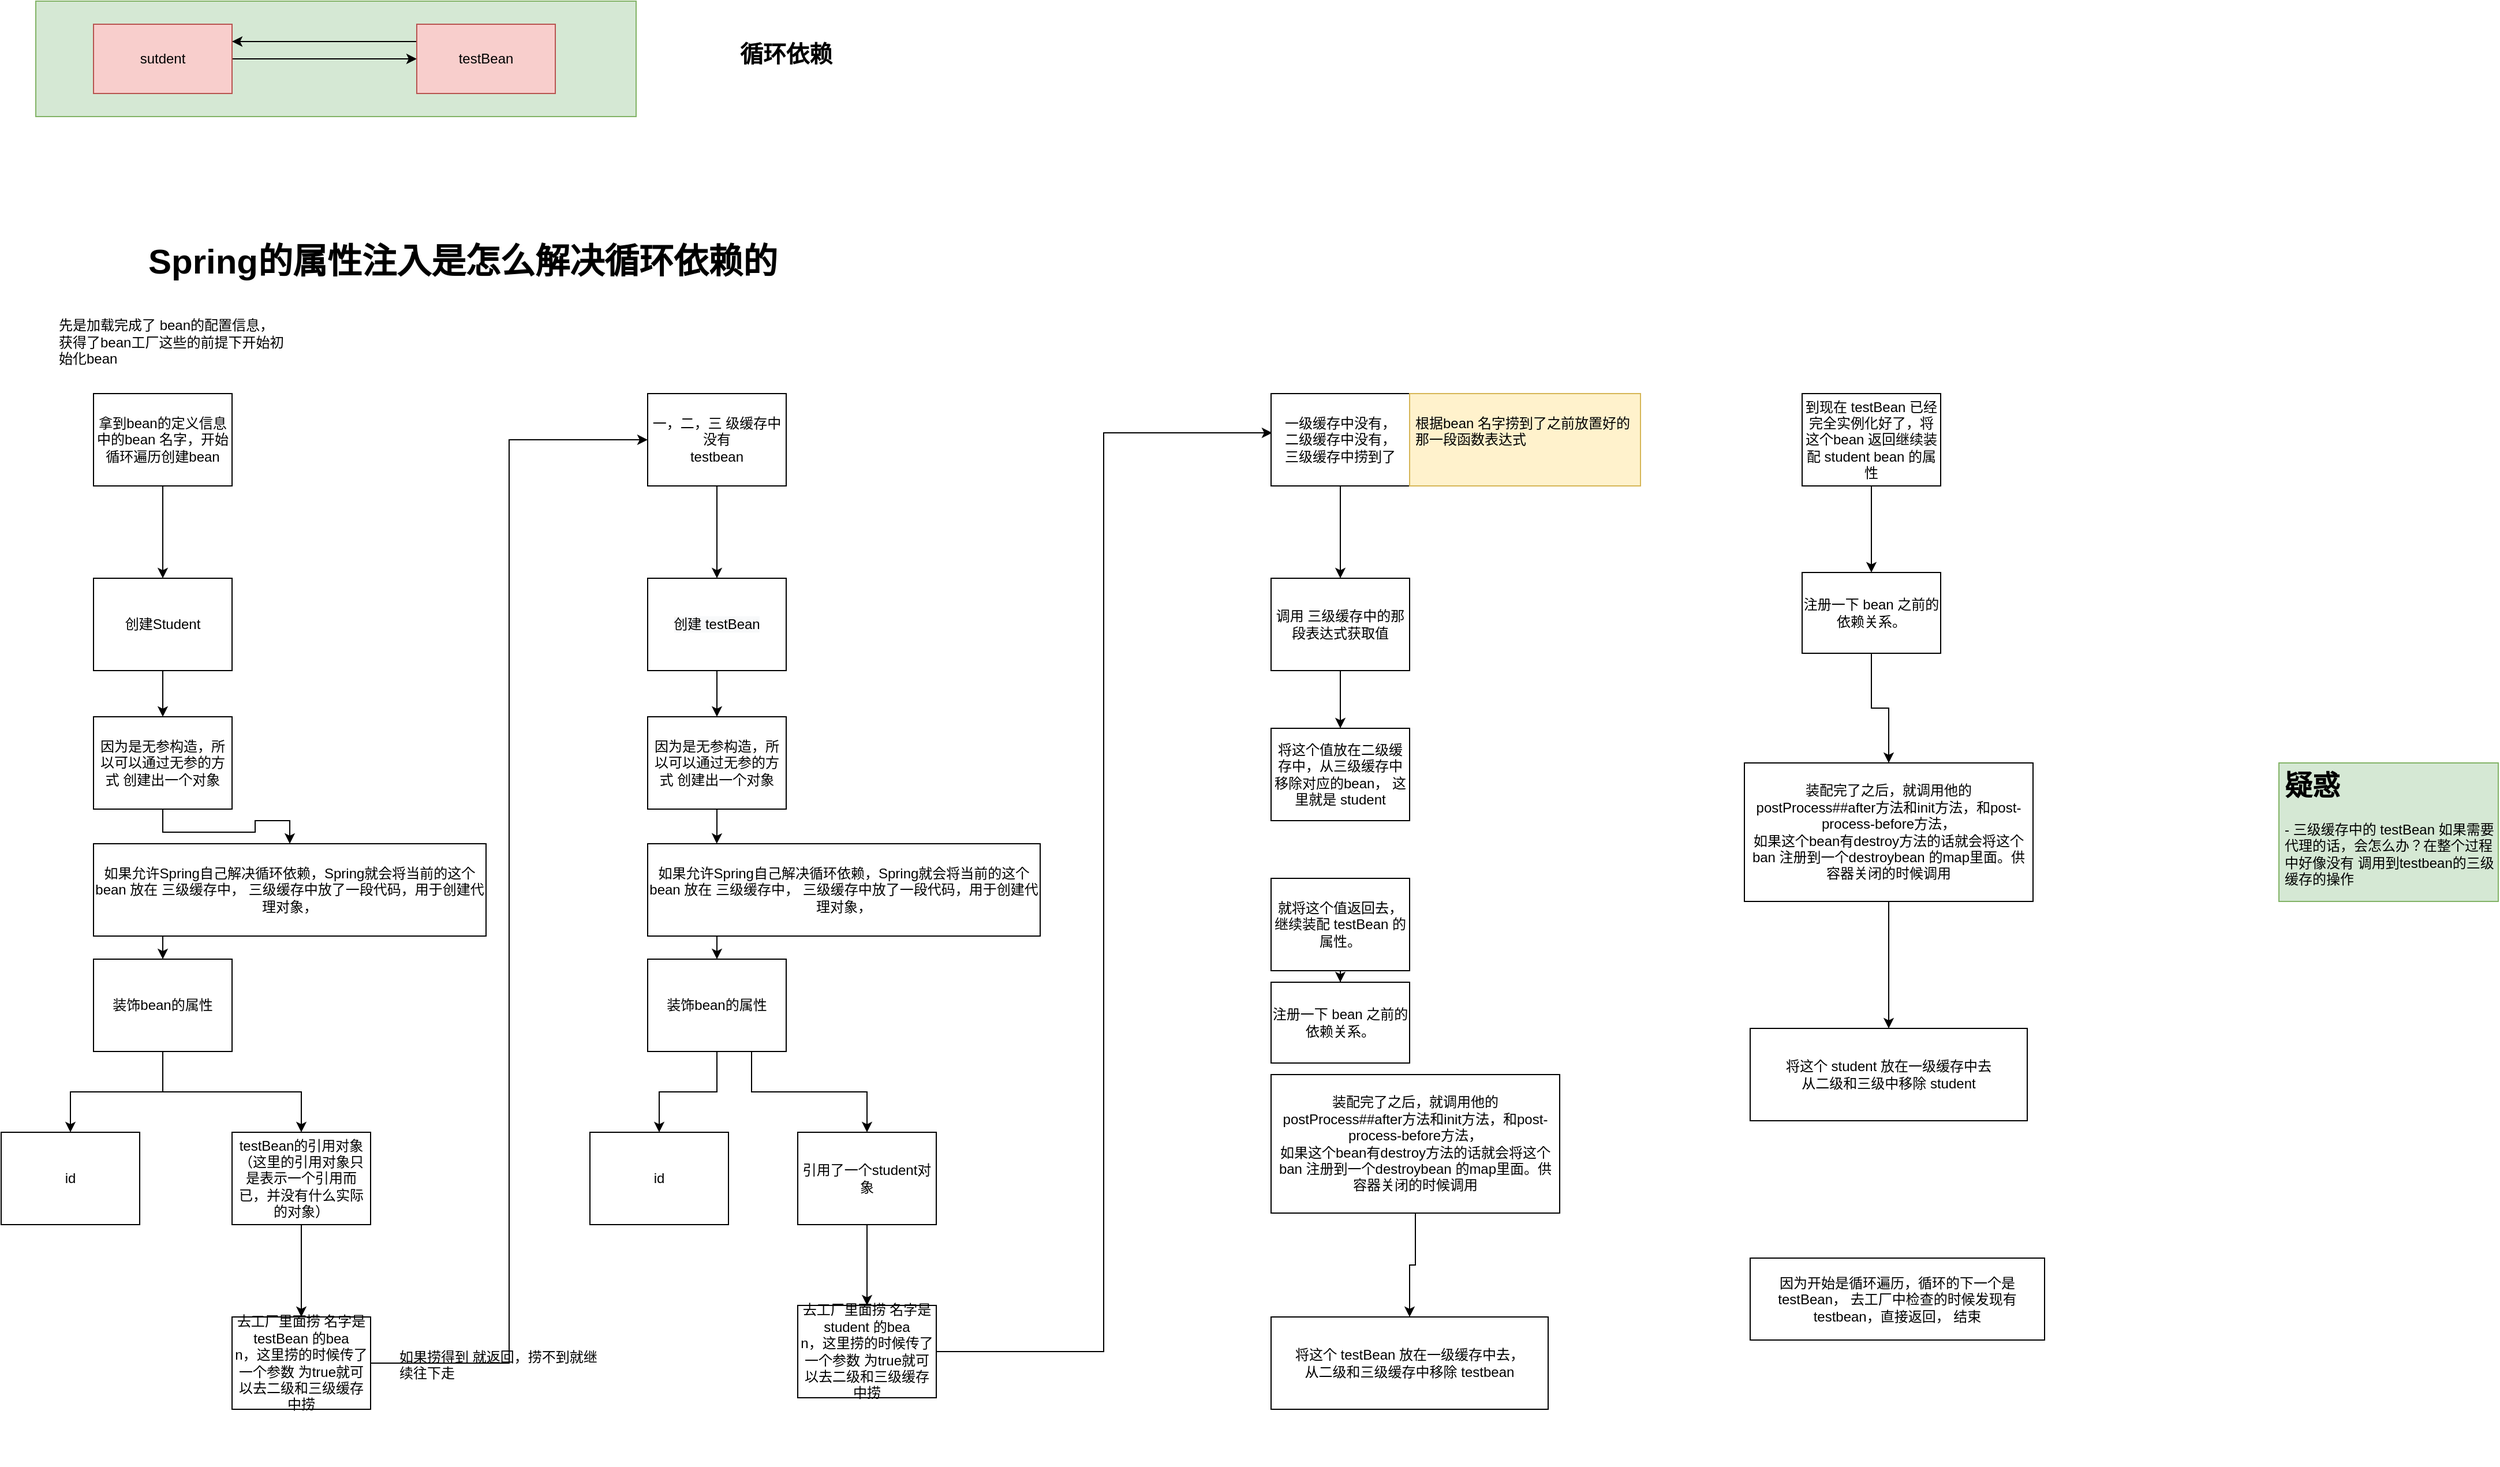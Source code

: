 <mxfile version="14.3.1" type="github"><diagram id="i3n5vXToDW6FvOsbO55V" name="第 1 页"><mxGraphModel dx="946" dy="646" grid="1" gridSize="10" guides="1" tooltips="1" connect="1" arrows="1" fold="1" page="1" pageScale="1" pageWidth="827" pageHeight="1169" math="0" shadow="0"><root><mxCell id="0"/><mxCell id="1" parent="0"/><mxCell id="TfTN-0NzywnzAX5zGlkz-5" value="" style="rounded=0;whiteSpace=wrap;html=1;fillColor=#d5e8d4;strokeColor=#82b366;" vertex="1" parent="1"><mxGeometry x="30" y="20" width="520" height="100" as="geometry"/></mxCell><mxCell id="TfTN-0NzywnzAX5zGlkz-3" style="edgeStyle=orthogonalEdgeStyle;rounded=0;orthogonalLoop=1;jettySize=auto;html=1;entryX=0;entryY=0.5;entryDx=0;entryDy=0;" edge="1" parent="1" source="TfTN-0NzywnzAX5zGlkz-1" target="TfTN-0NzywnzAX5zGlkz-2"><mxGeometry relative="1" as="geometry"/></mxCell><mxCell id="TfTN-0NzywnzAX5zGlkz-1" value="sutdent" style="rounded=0;whiteSpace=wrap;html=1;fillColor=#f8cecc;strokeColor=#b85450;" vertex="1" parent="1"><mxGeometry x="80" y="40" width="120" height="60" as="geometry"/></mxCell><mxCell id="TfTN-0NzywnzAX5zGlkz-4" style="edgeStyle=orthogonalEdgeStyle;rounded=0;orthogonalLoop=1;jettySize=auto;html=1;exitX=0;exitY=0.25;exitDx=0;exitDy=0;entryX=1;entryY=0.25;entryDx=0;entryDy=0;" edge="1" parent="1" source="TfTN-0NzywnzAX5zGlkz-2" target="TfTN-0NzywnzAX5zGlkz-1"><mxGeometry relative="1" as="geometry"/></mxCell><mxCell id="TfTN-0NzywnzAX5zGlkz-2" value="testBean" style="rounded=0;whiteSpace=wrap;html=1;fillColor=#f8cecc;strokeColor=#b85450;" vertex="1" parent="1"><mxGeometry x="360" y="40" width="120" height="60" as="geometry"/></mxCell><mxCell id="TfTN-0NzywnzAX5zGlkz-6" value="&lt;font style=&quot;font-size: 20px&quot;&gt;&lt;b&gt;循环依赖&lt;/b&gt;&lt;/font&gt;" style="text;html=1;strokeColor=none;fillColor=none;align=center;verticalAlign=middle;whiteSpace=wrap;rounded=0;" vertex="1" parent="1"><mxGeometry x="580" y="50" width="200" height="30" as="geometry"/></mxCell><mxCell id="TfTN-0NzywnzAX5zGlkz-7" value="&lt;font size=&quot;1&quot;&gt;&lt;b style=&quot;font-size: 30px&quot;&gt;Spring的属性注入是怎么解决循环依赖的&lt;/b&gt;&lt;/font&gt;" style="text;html=1;strokeColor=none;fillColor=none;align=center;verticalAlign=middle;whiteSpace=wrap;rounded=0;" vertex="1" parent="1"><mxGeometry y="220" width="800" height="50" as="geometry"/></mxCell><mxCell id="TfTN-0NzywnzAX5zGlkz-9" value="&lt;br&gt;先是加载完成了 bean的配置信息，获得了bean工厂这些的前提下开始初始化bean" style="text;html=1;strokeColor=none;fillColor=none;spacing=5;spacingTop=-20;whiteSpace=wrap;overflow=hidden;rounded=0;" vertex="1" parent="1"><mxGeometry x="45" y="290" width="205" height="60" as="geometry"/></mxCell><mxCell id="TfTN-0NzywnzAX5zGlkz-20" style="edgeStyle=orthogonalEdgeStyle;rounded=0;orthogonalLoop=1;jettySize=auto;html=1;entryX=0.5;entryY=0;entryDx=0;entryDy=0;" edge="1" parent="1" source="TfTN-0NzywnzAX5zGlkz-10" target="TfTN-0NzywnzAX5zGlkz-13"><mxGeometry relative="1" as="geometry"/></mxCell><mxCell id="TfTN-0NzywnzAX5zGlkz-10" value="拿到bean的定义信息中的bean 名字，开始循环遍历创建bean" style="rounded=0;whiteSpace=wrap;html=1;" vertex="1" parent="1"><mxGeometry x="80" y="360" width="120" height="80" as="geometry"/></mxCell><mxCell id="TfTN-0NzywnzAX5zGlkz-21" style="edgeStyle=orthogonalEdgeStyle;rounded=0;orthogonalLoop=1;jettySize=auto;html=1;entryX=0.5;entryY=0;entryDx=0;entryDy=0;" edge="1" parent="1" source="TfTN-0NzywnzAX5zGlkz-13" target="TfTN-0NzywnzAX5zGlkz-14"><mxGeometry relative="1" as="geometry"/></mxCell><mxCell id="TfTN-0NzywnzAX5zGlkz-13" value="创建Student" style="rounded=0;whiteSpace=wrap;html=1;" vertex="1" parent="1"><mxGeometry x="80" y="520" width="120" height="80" as="geometry"/></mxCell><mxCell id="TfTN-0NzywnzAX5zGlkz-27" style="edgeStyle=orthogonalEdgeStyle;rounded=0;orthogonalLoop=1;jettySize=auto;html=1;" edge="1" parent="1" source="TfTN-0NzywnzAX5zGlkz-14" target="TfTN-0NzywnzAX5zGlkz-24"><mxGeometry relative="1" as="geometry"/></mxCell><mxCell id="TfTN-0NzywnzAX5zGlkz-14" value="因为是无参构造，所以可以通过无参的方式 创建出一个对象" style="rounded=0;whiteSpace=wrap;html=1;" vertex="1" parent="1"><mxGeometry x="80" y="640" width="120" height="80" as="geometry"/></mxCell><mxCell id="TfTN-0NzywnzAX5zGlkz-18" style="edgeStyle=orthogonalEdgeStyle;rounded=0;orthogonalLoop=1;jettySize=auto;html=1;" edge="1" parent="1" source="TfTN-0NzywnzAX5zGlkz-15" target="TfTN-0NzywnzAX5zGlkz-16"><mxGeometry relative="1" as="geometry"/></mxCell><mxCell id="TfTN-0NzywnzAX5zGlkz-19" style="edgeStyle=orthogonalEdgeStyle;rounded=0;orthogonalLoop=1;jettySize=auto;html=1;" edge="1" parent="1" source="TfTN-0NzywnzAX5zGlkz-15" target="TfTN-0NzywnzAX5zGlkz-17"><mxGeometry relative="1" as="geometry"/></mxCell><mxCell id="TfTN-0NzywnzAX5zGlkz-15" value="装饰bean的属性" style="rounded=0;whiteSpace=wrap;html=1;" vertex="1" parent="1"><mxGeometry x="80" y="850" width="120" height="80" as="geometry"/></mxCell><mxCell id="TfTN-0NzywnzAX5zGlkz-16" value="id" style="rounded=0;whiteSpace=wrap;html=1;" vertex="1" parent="1"><mxGeometry y="1000" width="120" height="80" as="geometry"/></mxCell><mxCell id="TfTN-0NzywnzAX5zGlkz-30" style="edgeStyle=orthogonalEdgeStyle;rounded=0;orthogonalLoop=1;jettySize=auto;html=1;" edge="1" parent="1" source="TfTN-0NzywnzAX5zGlkz-17" target="TfTN-0NzywnzAX5zGlkz-23"><mxGeometry relative="1" as="geometry"/></mxCell><mxCell id="TfTN-0NzywnzAX5zGlkz-17" value="testBean的引用对象（这里的引用对象只是表示一个引用而已，并没有什么实际的对象）" style="rounded=0;whiteSpace=wrap;html=1;" vertex="1" parent="1"><mxGeometry x="200" y="1000" width="120" height="80" as="geometry"/></mxCell><mxCell id="TfTN-0NzywnzAX5zGlkz-32" style="edgeStyle=orthogonalEdgeStyle;rounded=0;orthogonalLoop=1;jettySize=auto;html=1;entryX=0;entryY=0.5;entryDx=0;entryDy=0;" edge="1" parent="1" source="TfTN-0NzywnzAX5zGlkz-23" target="TfTN-0NzywnzAX5zGlkz-29"><mxGeometry relative="1" as="geometry"/></mxCell><mxCell id="TfTN-0NzywnzAX5zGlkz-23" value="去工厂里面捞 名字是 testBean 的bea&lt;br&gt;n，这里捞的时候传了一个参数 为true就可以去二级和三级缓存中捞" style="rounded=0;whiteSpace=wrap;html=1;" vertex="1" parent="1"><mxGeometry x="200" y="1160" width="120" height="80" as="geometry"/></mxCell><mxCell id="TfTN-0NzywnzAX5zGlkz-28" style="edgeStyle=orthogonalEdgeStyle;rounded=0;orthogonalLoop=1;jettySize=auto;html=1;exitX=0.25;exitY=1;exitDx=0;exitDy=0;entryX=0.5;entryY=0;entryDx=0;entryDy=0;" edge="1" parent="1" source="TfTN-0NzywnzAX5zGlkz-24" target="TfTN-0NzywnzAX5zGlkz-15"><mxGeometry relative="1" as="geometry"/></mxCell><mxCell id="TfTN-0NzywnzAX5zGlkz-24" value="如果允许Spring自己解决循环依赖，Spring就会将当前的这个bean 放在 三级缓存中， 三级缓存中放了一段代码，用于创建代理对象，" style="rounded=0;whiteSpace=wrap;html=1;" vertex="1" parent="1"><mxGeometry x="80" y="750" width="340" height="80" as="geometry"/></mxCell><mxCell id="TfTN-0NzywnzAX5zGlkz-36" style="edgeStyle=orthogonalEdgeStyle;rounded=0;orthogonalLoop=1;jettySize=auto;html=1;entryX=0.5;entryY=0;entryDx=0;entryDy=0;" edge="1" parent="1" source="TfTN-0NzywnzAX5zGlkz-29" target="TfTN-0NzywnzAX5zGlkz-33"><mxGeometry relative="1" as="geometry"/></mxCell><mxCell id="TfTN-0NzywnzAX5zGlkz-29" value="一，二，三 级缓存中没有&lt;br&gt;testbean" style="rounded=0;whiteSpace=wrap;html=1;" vertex="1" parent="1"><mxGeometry x="560" y="360" width="120" height="80" as="geometry"/></mxCell><mxCell id="TfTN-0NzywnzAX5zGlkz-31" value="&lt;br&gt;&lt;br&gt;如果捞得到 就返回，捞不到就继续往下走" style="text;html=1;strokeColor=none;fillColor=none;spacing=5;spacingTop=-20;whiteSpace=wrap;overflow=hidden;rounded=0;" vertex="1" parent="1"><mxGeometry x="340" y="1169" width="190" height="120" as="geometry"/></mxCell><mxCell id="TfTN-0NzywnzAX5zGlkz-37" style="edgeStyle=orthogonalEdgeStyle;rounded=0;orthogonalLoop=1;jettySize=auto;html=1;entryX=0.5;entryY=0;entryDx=0;entryDy=0;" edge="1" parent="1" source="TfTN-0NzywnzAX5zGlkz-33" target="TfTN-0NzywnzAX5zGlkz-34"><mxGeometry relative="1" as="geometry"/></mxCell><mxCell id="TfTN-0NzywnzAX5zGlkz-33" value="&lt;span style=&quot;color: rgb(0 , 0 , 0) ; font-family: &amp;#34;helvetica&amp;#34; ; font-size: 12px ; font-style: normal ; font-weight: 400 ; letter-spacing: normal ; text-align: center ; text-indent: 0px ; text-transform: none ; word-spacing: 0px ; background-color: rgb(248 , 249 , 250) ; display: inline ; float: none&quot;&gt;创建 testBean&lt;/span&gt;" style="rounded=0;whiteSpace=wrap;html=1;" vertex="1" parent="1"><mxGeometry x="560" y="520" width="120" height="80" as="geometry"/></mxCell><mxCell id="TfTN-0NzywnzAX5zGlkz-38" style="edgeStyle=orthogonalEdgeStyle;rounded=0;orthogonalLoop=1;jettySize=auto;html=1;entryX=0.176;entryY=0;entryDx=0;entryDy=0;entryPerimeter=0;" edge="1" parent="1" source="TfTN-0NzywnzAX5zGlkz-34" target="TfTN-0NzywnzAX5zGlkz-35"><mxGeometry relative="1" as="geometry"/></mxCell><mxCell id="TfTN-0NzywnzAX5zGlkz-34" value="因为是无参构造，所以可以通过无参的方式 创建出一个对象" style="rounded=0;whiteSpace=wrap;html=1;" vertex="1" parent="1"><mxGeometry x="560" y="640" width="120" height="80" as="geometry"/></mxCell><mxCell id="TfTN-0NzywnzAX5zGlkz-40" style="edgeStyle=orthogonalEdgeStyle;rounded=0;orthogonalLoop=1;jettySize=auto;html=1;entryX=0.5;entryY=0;entryDx=0;entryDy=0;" edge="1" parent="1" source="TfTN-0NzywnzAX5zGlkz-35" target="TfTN-0NzywnzAX5zGlkz-39"><mxGeometry relative="1" as="geometry"><Array as="points"><mxPoint x="630" y="830"/><mxPoint x="630" y="830"/></Array></mxGeometry></mxCell><mxCell id="TfTN-0NzywnzAX5zGlkz-35" value="如果允许Spring自己解决循环依赖，Spring就会将当前的这个bean 放在 三级缓存中， 三级缓存中放了一段代码，用于创建代理对象，" style="rounded=0;whiteSpace=wrap;html=1;" vertex="1" parent="1"><mxGeometry x="560" y="750" width="340" height="80" as="geometry"/></mxCell><mxCell id="TfTN-0NzywnzAX5zGlkz-45" style="edgeStyle=orthogonalEdgeStyle;rounded=0;orthogonalLoop=1;jettySize=auto;html=1;entryX=0.5;entryY=0;entryDx=0;entryDy=0;" edge="1" parent="1" source="TfTN-0NzywnzAX5zGlkz-39" target="TfTN-0NzywnzAX5zGlkz-41"><mxGeometry relative="1" as="geometry"/></mxCell><mxCell id="TfTN-0NzywnzAX5zGlkz-46" style="edgeStyle=orthogonalEdgeStyle;rounded=0;orthogonalLoop=1;jettySize=auto;html=1;exitX=0.75;exitY=1;exitDx=0;exitDy=0;entryX=0.5;entryY=0;entryDx=0;entryDy=0;" edge="1" parent="1" source="TfTN-0NzywnzAX5zGlkz-39" target="TfTN-0NzywnzAX5zGlkz-44"><mxGeometry relative="1" as="geometry"/></mxCell><mxCell id="TfTN-0NzywnzAX5zGlkz-39" value="装饰bean的属性" style="rounded=0;whiteSpace=wrap;html=1;" vertex="1" parent="1"><mxGeometry x="560" y="850" width="120" height="80" as="geometry"/></mxCell><mxCell id="TfTN-0NzywnzAX5zGlkz-41" value="id" style="rounded=0;whiteSpace=wrap;html=1;" vertex="1" parent="1"><mxGeometry x="510" y="1000" width="120" height="80" as="geometry"/></mxCell><mxCell id="TfTN-0NzywnzAX5zGlkz-48" style="edgeStyle=orthogonalEdgeStyle;rounded=0;orthogonalLoop=1;jettySize=auto;html=1;entryX=0.5;entryY=0;entryDx=0;entryDy=0;" edge="1" parent="1" source="TfTN-0NzywnzAX5zGlkz-44" target="TfTN-0NzywnzAX5zGlkz-47"><mxGeometry relative="1" as="geometry"/></mxCell><mxCell id="TfTN-0NzywnzAX5zGlkz-44" value="引用了一个student对象" style="rounded=0;whiteSpace=wrap;html=1;" vertex="1" parent="1"><mxGeometry x="690" y="1000" width="120" height="80" as="geometry"/></mxCell><mxCell id="TfTN-0NzywnzAX5zGlkz-50" style="edgeStyle=orthogonalEdgeStyle;rounded=0;orthogonalLoop=1;jettySize=auto;html=1;entryX=0.008;entryY=0.425;entryDx=0;entryDy=0;entryPerimeter=0;" edge="1" parent="1" source="TfTN-0NzywnzAX5zGlkz-47" target="TfTN-0NzywnzAX5zGlkz-49"><mxGeometry relative="1" as="geometry"/></mxCell><mxCell id="TfTN-0NzywnzAX5zGlkz-47" value="去工厂里面捞 名字是student 的bea&lt;br&gt;n，这里捞的时候传了一个参数 为true就可以去二级和三级缓存中捞" style="rounded=0;whiteSpace=wrap;html=1;" vertex="1" parent="1"><mxGeometry x="690" y="1150" width="120" height="80" as="geometry"/></mxCell><mxCell id="TfTN-0NzywnzAX5zGlkz-54" style="edgeStyle=orthogonalEdgeStyle;rounded=0;orthogonalLoop=1;jettySize=auto;html=1;entryX=0.5;entryY=0;entryDx=0;entryDy=0;" edge="1" parent="1" source="TfTN-0NzywnzAX5zGlkz-49" target="TfTN-0NzywnzAX5zGlkz-53"><mxGeometry relative="1" as="geometry"/></mxCell><mxCell id="TfTN-0NzywnzAX5zGlkz-49" value="一级缓存中没有，&lt;br&gt;二级缓存中没有，&lt;br&gt;三级缓存中捞到了" style="rounded=0;whiteSpace=wrap;html=1;" vertex="1" parent="1"><mxGeometry x="1100" y="360" width="120" height="80" as="geometry"/></mxCell><mxCell id="TfTN-0NzywnzAX5zGlkz-51" value="&lt;br&gt;&lt;br&gt;根据bean 名字捞到了之前放置好的 那一段函数表达式" style="text;html=1;strokeColor=#d6b656;fillColor=#fff2cc;spacing=5;spacingTop=-20;whiteSpace=wrap;overflow=hidden;rounded=0;" vertex="1" parent="1"><mxGeometry x="1220" y="360" width="200" height="80" as="geometry"/></mxCell><mxCell id="TfTN-0NzywnzAX5zGlkz-57" style="edgeStyle=orthogonalEdgeStyle;rounded=0;orthogonalLoop=1;jettySize=auto;html=1;entryX=0.5;entryY=0;entryDx=0;entryDy=0;" edge="1" parent="1" source="TfTN-0NzywnzAX5zGlkz-53" target="TfTN-0NzywnzAX5zGlkz-56"><mxGeometry relative="1" as="geometry"/></mxCell><mxCell id="TfTN-0NzywnzAX5zGlkz-53" value="&lt;font face=&quot;helvetica&quot;&gt;调用 三级缓存中的那段表达式获取值&lt;/font&gt;" style="rounded=0;whiteSpace=wrap;html=1;" vertex="1" parent="1"><mxGeometry x="1100" y="520" width="120" height="80" as="geometry"/></mxCell><mxCell id="TfTN-0NzywnzAX5zGlkz-56" value="将这个值放在二级缓存中，从三级缓存中移除对应的bean， 这里就是 student" style="rounded=0;whiteSpace=wrap;html=1;" vertex="1" parent="1"><mxGeometry x="1100" y="650" width="120" height="80" as="geometry"/></mxCell><mxCell id="TfTN-0NzywnzAX5zGlkz-66" style="edgeStyle=orthogonalEdgeStyle;rounded=0;orthogonalLoop=1;jettySize=auto;html=1;entryX=0.5;entryY=0;entryDx=0;entryDy=0;" edge="1" parent="1" source="TfTN-0NzywnzAX5zGlkz-59" target="TfTN-0NzywnzAX5zGlkz-65"><mxGeometry relative="1" as="geometry"/></mxCell><mxCell id="TfTN-0NzywnzAX5zGlkz-59" value="就将这个值返回去，继续装配 testBean 的属性。" style="rounded=0;whiteSpace=wrap;html=1;" vertex="1" parent="1"><mxGeometry x="1100" y="780" width="120" height="80" as="geometry"/></mxCell><mxCell id="TfTN-0NzywnzAX5zGlkz-64" style="edgeStyle=orthogonalEdgeStyle;rounded=0;orthogonalLoop=1;jettySize=auto;html=1;" edge="1" parent="1" source="TfTN-0NzywnzAX5zGlkz-61" target="TfTN-0NzywnzAX5zGlkz-62"><mxGeometry relative="1" as="geometry"/></mxCell><mxCell id="TfTN-0NzywnzAX5zGlkz-61" value="装配完了之后，就调用他的 postProcess##after方法和init方法，和post-process-before方法，&lt;br&gt;如果这个bean有destroy方法的话就会将这个ban 注册到一个destroybean 的map里面。供容器关闭的时候调用" style="rounded=0;whiteSpace=wrap;html=1;" vertex="1" parent="1"><mxGeometry x="1100" y="950" width="250" height="120" as="geometry"/></mxCell><mxCell id="TfTN-0NzywnzAX5zGlkz-62" value="将这个 testBean 放在一级缓存中去，&lt;br&gt;从二级和三级缓存中移除 testbean" style="rounded=0;whiteSpace=wrap;html=1;" vertex="1" parent="1"><mxGeometry x="1100" y="1160" width="240" height="80" as="geometry"/></mxCell><mxCell id="TfTN-0NzywnzAX5zGlkz-65" value="注册一下 bean 之前的依赖关系。" style="rounded=0;whiteSpace=wrap;html=1;" vertex="1" parent="1"><mxGeometry x="1100" y="870" width="120" height="70" as="geometry"/></mxCell><mxCell id="TfTN-0NzywnzAX5zGlkz-70" style="edgeStyle=orthogonalEdgeStyle;rounded=0;orthogonalLoop=1;jettySize=auto;html=1;entryX=0.5;entryY=0;entryDx=0;entryDy=0;" edge="1" parent="1" source="TfTN-0NzywnzAX5zGlkz-68" target="TfTN-0NzywnzAX5zGlkz-69"><mxGeometry relative="1" as="geometry"/></mxCell><mxCell id="TfTN-0NzywnzAX5zGlkz-68" value="到现在 testBean 已经完全实例化好了，将这个bean 返回继续装配 student bean 的属性" style="rounded=0;whiteSpace=wrap;html=1;" vertex="1" parent="1"><mxGeometry x="1560" y="360" width="120" height="80" as="geometry"/></mxCell><mxCell id="TfTN-0NzywnzAX5zGlkz-72" style="edgeStyle=orthogonalEdgeStyle;rounded=0;orthogonalLoop=1;jettySize=auto;html=1;" edge="1" parent="1" source="TfTN-0NzywnzAX5zGlkz-69" target="TfTN-0NzywnzAX5zGlkz-71"><mxGeometry relative="1" as="geometry"/></mxCell><mxCell id="TfTN-0NzywnzAX5zGlkz-69" value="注册一下 bean 之前的依赖关系。" style="rounded=0;whiteSpace=wrap;html=1;" vertex="1" parent="1"><mxGeometry x="1560" y="515" width="120" height="70" as="geometry"/></mxCell><mxCell id="TfTN-0NzywnzAX5zGlkz-74" style="edgeStyle=orthogonalEdgeStyle;rounded=0;orthogonalLoop=1;jettySize=auto;html=1;" edge="1" parent="1" source="TfTN-0NzywnzAX5zGlkz-71" target="TfTN-0NzywnzAX5zGlkz-73"><mxGeometry relative="1" as="geometry"/></mxCell><mxCell id="TfTN-0NzywnzAX5zGlkz-71" value="装配完了之后，就调用他的 postProcess##after方法和init方法，和post-process-before方法，&lt;br&gt;如果这个bean有destroy方法的话就会将这个ban 注册到一个destroybean 的map里面。供容器关闭的时候调用" style="rounded=0;whiteSpace=wrap;html=1;" vertex="1" parent="1"><mxGeometry x="1510" y="680" width="250" height="120" as="geometry"/></mxCell><mxCell id="TfTN-0NzywnzAX5zGlkz-73" value="将这个 student 放在一级缓存中去&lt;br&gt;从二级和三级中移除 student" style="rounded=0;whiteSpace=wrap;html=1;" vertex="1" parent="1"><mxGeometry x="1515" y="910" width="240" height="80" as="geometry"/></mxCell><mxCell id="TfTN-0NzywnzAX5zGlkz-75" value="因为开始是循环遍历，循环的下一个是 testBean， 去工厂中检查的时候发现有testbean，直接返回， 结束" style="rounded=0;whiteSpace=wrap;html=1;" vertex="1" parent="1"><mxGeometry x="1515" y="1109" width="255" height="71" as="geometry"/></mxCell><mxCell id="TfTN-0NzywnzAX5zGlkz-76" value="&lt;h1&gt;疑惑&lt;/h1&gt;&lt;div&gt;- 三级缓存中的 testBean 如果需要代理的话，会怎么办？在整个过程中好像没有 调用到testbean的三级缓存的操作&lt;br&gt;&lt;/div&gt;" style="text;html=1;strokeColor=#82b366;fillColor=#d5e8d4;spacing=5;spacingTop=-20;whiteSpace=wrap;overflow=hidden;rounded=0;" vertex="1" parent="1"><mxGeometry x="1973" y="680" width="190" height="120" as="geometry"/></mxCell></root></mxGraphModel></diagram></mxfile>